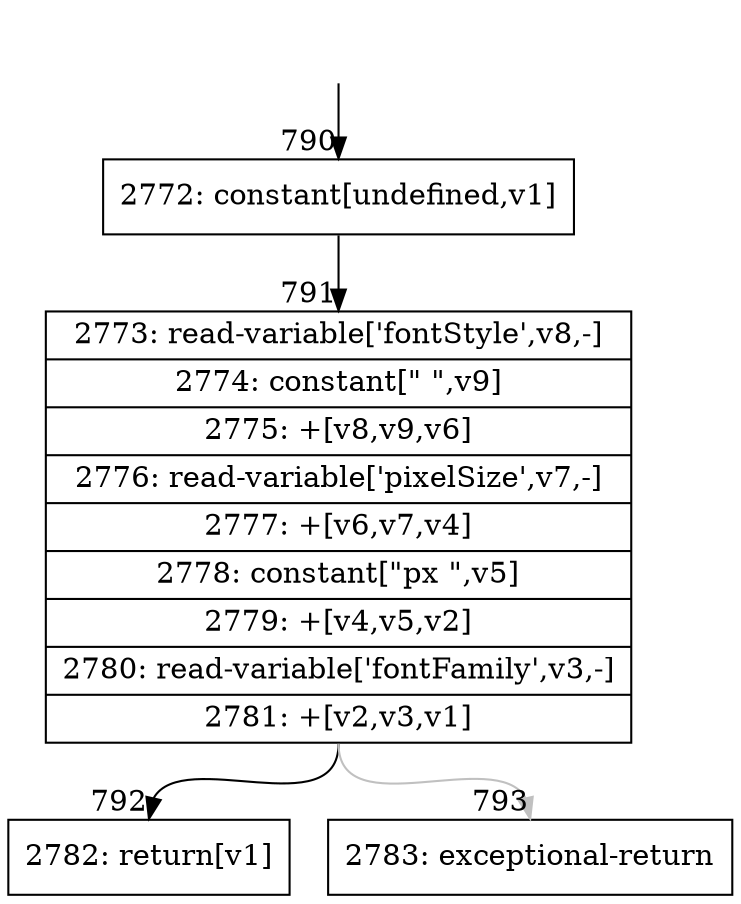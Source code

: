 digraph {
rankdir="TD"
BB_entry89[shape=none,label=""];
BB_entry89 -> BB790 [tailport=s, headport=n, headlabel="    790"]
BB790 [shape=record label="{2772: constant[undefined,v1]}" ] 
BB790 -> BB791 [tailport=s, headport=n, headlabel="      791"]
BB791 [shape=record label="{2773: read-variable['fontStyle',v8,-]|2774: constant[\" \",v9]|2775: +[v8,v9,v6]|2776: read-variable['pixelSize',v7,-]|2777: +[v6,v7,v4]|2778: constant[\"px \",v5]|2779: +[v4,v5,v2]|2780: read-variable['fontFamily',v3,-]|2781: +[v2,v3,v1]}" ] 
BB791 -> BB792 [tailport=s, headport=n, headlabel="      792"]
BB791 -> BB793 [tailport=s, headport=n, color=gray, headlabel="      793"]
BB792 [shape=record label="{2782: return[v1]}" ] 
BB793 [shape=record label="{2783: exceptional-return}" ] 
//#$~ 793
}
